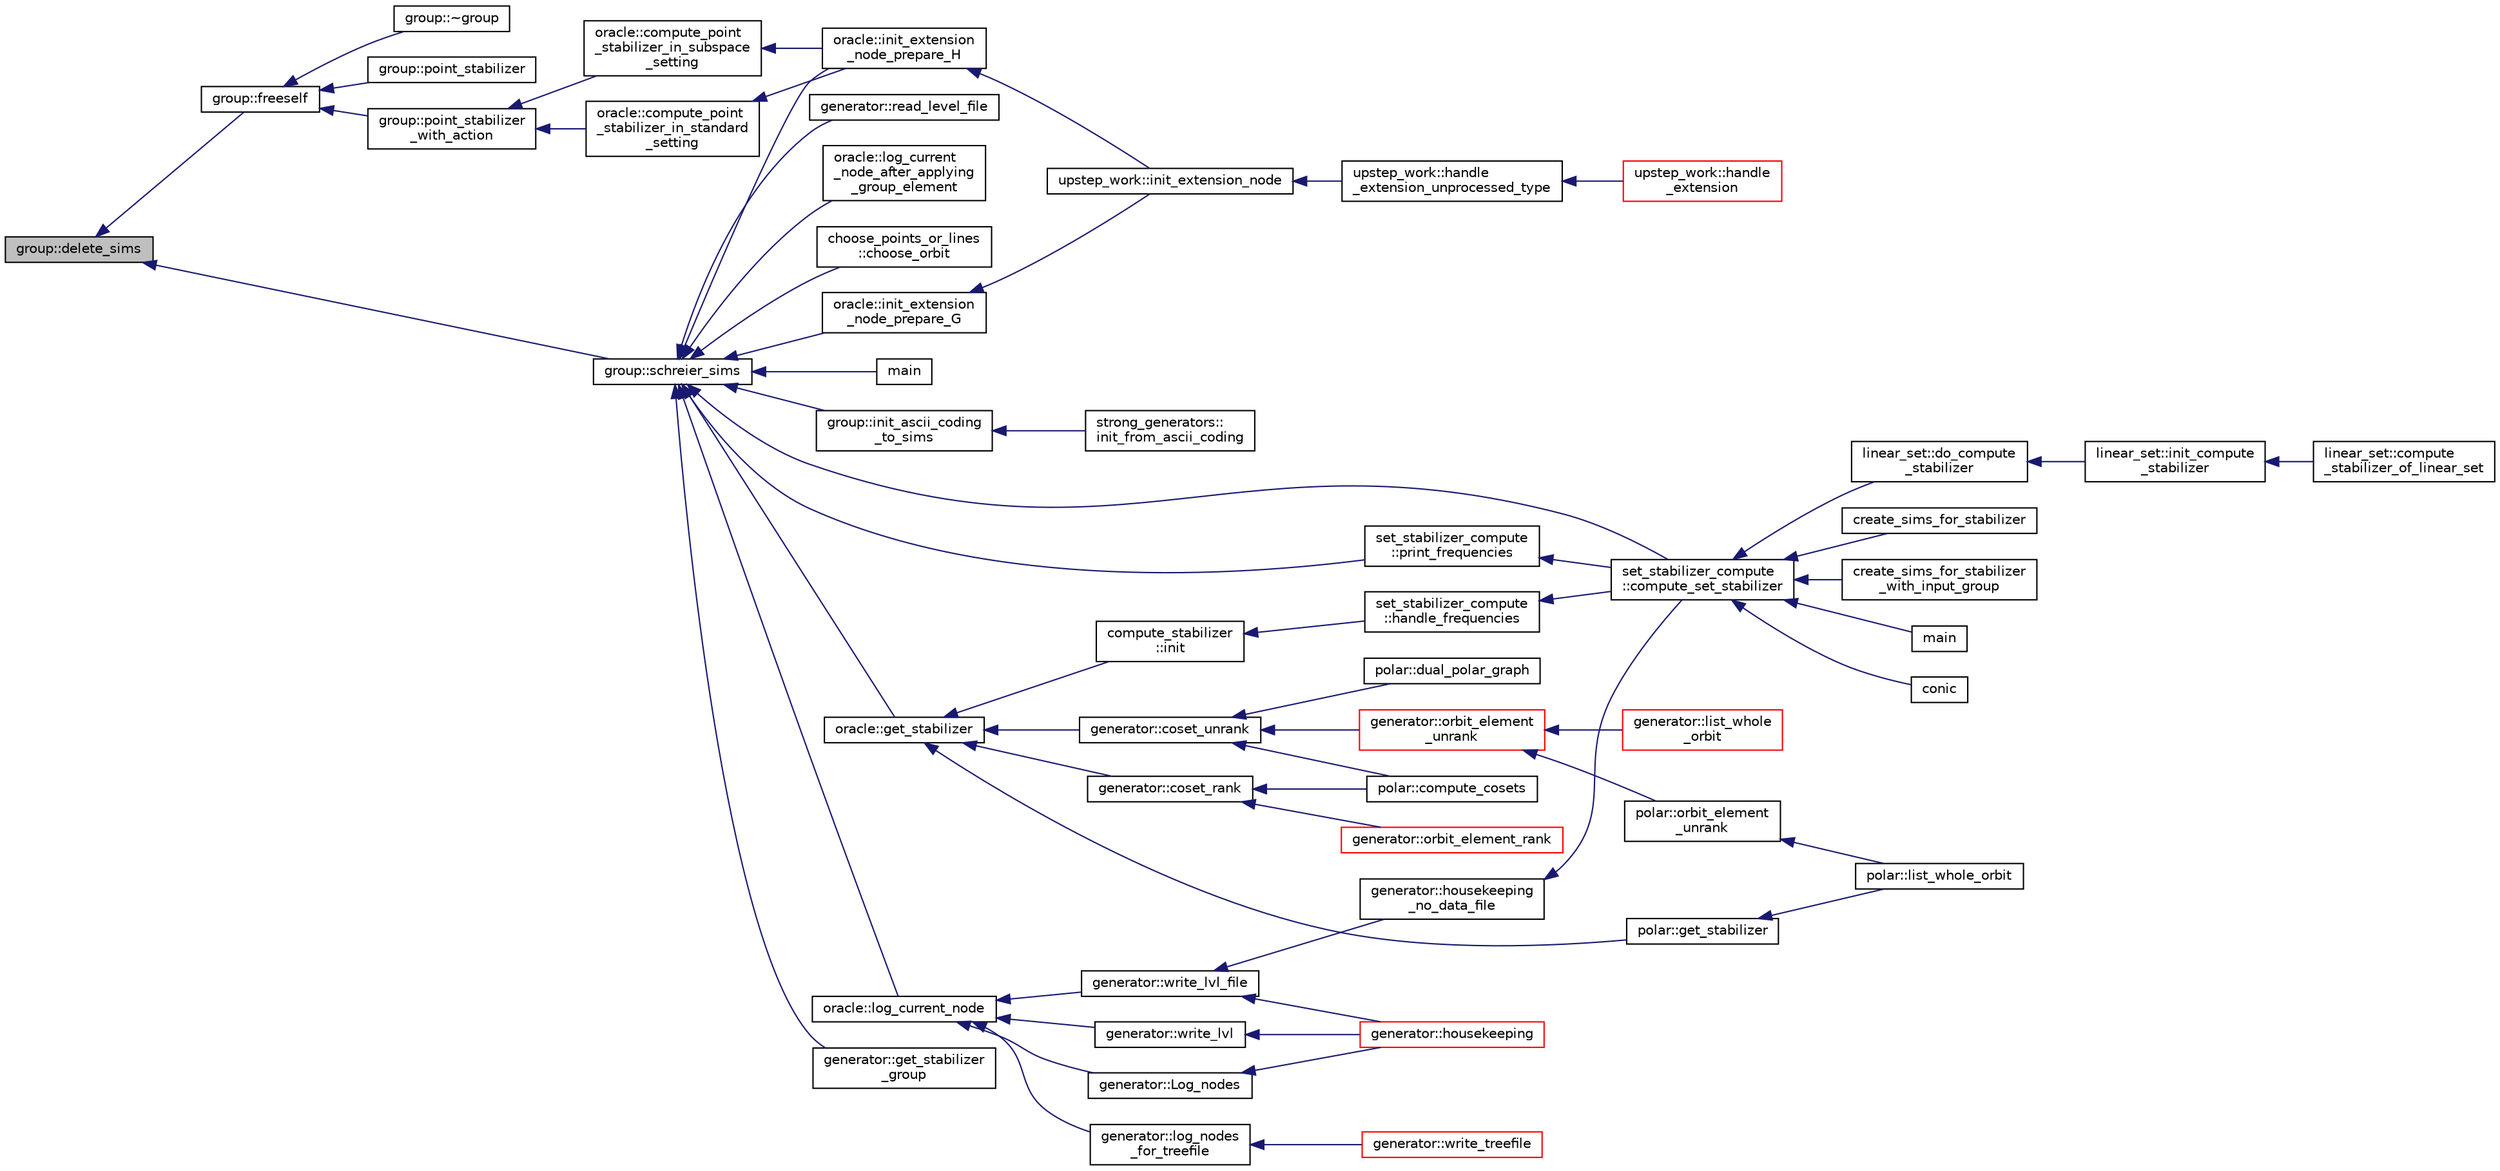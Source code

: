 digraph "group::delete_sims"
{
  edge [fontname="Helvetica",fontsize="10",labelfontname="Helvetica",labelfontsize="10"];
  node [fontname="Helvetica",fontsize="10",shape=record];
  rankdir="LR";
  Node222 [label="group::delete_sims",height=0.2,width=0.4,color="black", fillcolor="grey75", style="filled", fontcolor="black"];
  Node222 -> Node223 [dir="back",color="midnightblue",fontsize="10",style="solid",fontname="Helvetica"];
  Node223 [label="group::freeself",height=0.2,width=0.4,color="black", fillcolor="white", style="filled",URL="$d1/db7/classgroup.html#a43d679f29a588271c1eaeefe94bed282"];
  Node223 -> Node224 [dir="back",color="midnightblue",fontsize="10",style="solid",fontname="Helvetica"];
  Node224 [label="group::~group",height=0.2,width=0.4,color="black", fillcolor="white", style="filled",URL="$d1/db7/classgroup.html#a1004fae3de56db559882f3e77623f844"];
  Node223 -> Node225 [dir="back",color="midnightblue",fontsize="10",style="solid",fontname="Helvetica"];
  Node225 [label="group::point_stabilizer",height=0.2,width=0.4,color="black", fillcolor="white", style="filled",URL="$d1/db7/classgroup.html#a36f1034ef2d4a7d1e7a5aed426bd4d16"];
  Node223 -> Node226 [dir="back",color="midnightblue",fontsize="10",style="solid",fontname="Helvetica"];
  Node226 [label="group::point_stabilizer\l_with_action",height=0.2,width=0.4,color="black", fillcolor="white", style="filled",URL="$d1/db7/classgroup.html#a4bf09ea3350d11ee1e0757d0a02ac3cc"];
  Node226 -> Node227 [dir="back",color="midnightblue",fontsize="10",style="solid",fontname="Helvetica"];
  Node227 [label="oracle::compute_point\l_stabilizer_in_subspace\l_setting",height=0.2,width=0.4,color="black", fillcolor="white", style="filled",URL="$d7/da7/classoracle.html#ac88b56b30c84a4b5cd9b75869d468025"];
  Node227 -> Node228 [dir="back",color="midnightblue",fontsize="10",style="solid",fontname="Helvetica"];
  Node228 [label="oracle::init_extension\l_node_prepare_H",height=0.2,width=0.4,color="black", fillcolor="white", style="filled",URL="$d7/da7/classoracle.html#a6a121e9674bbd011685430a95dbc1b77"];
  Node228 -> Node229 [dir="back",color="midnightblue",fontsize="10",style="solid",fontname="Helvetica"];
  Node229 [label="upstep_work::init_extension_node",height=0.2,width=0.4,color="black", fillcolor="white", style="filled",URL="$d2/dd6/classupstep__work.html#ad74931a4c6dc97102d405a755433297d"];
  Node229 -> Node230 [dir="back",color="midnightblue",fontsize="10",style="solid",fontname="Helvetica"];
  Node230 [label="upstep_work::handle\l_extension_unprocessed_type",height=0.2,width=0.4,color="black", fillcolor="white", style="filled",URL="$d2/dd6/classupstep__work.html#a4687dfab87eb7d0646cb79008dd3d32d"];
  Node230 -> Node231 [dir="back",color="midnightblue",fontsize="10",style="solid",fontname="Helvetica"];
  Node231 [label="upstep_work::handle\l_extension",height=0.2,width=0.4,color="red", fillcolor="white", style="filled",URL="$d2/dd6/classupstep__work.html#ad8ba22a74e9884f92e11340b24e6a6d6"];
  Node226 -> Node302 [dir="back",color="midnightblue",fontsize="10",style="solid",fontname="Helvetica"];
  Node302 [label="oracle::compute_point\l_stabilizer_in_standard\l_setting",height=0.2,width=0.4,color="black", fillcolor="white", style="filled",URL="$d7/da7/classoracle.html#afa7b2b71cd2ccbb807a740d6e1085982"];
  Node302 -> Node228 [dir="back",color="midnightblue",fontsize="10",style="solid",fontname="Helvetica"];
  Node222 -> Node303 [dir="back",color="midnightblue",fontsize="10",style="solid",fontname="Helvetica"];
  Node303 [label="group::schreier_sims",height=0.2,width=0.4,color="black", fillcolor="white", style="filled",URL="$d1/db7/classgroup.html#a224ed784f302897ca0c0e578446afa08"];
  Node303 -> Node304 [dir="back",color="midnightblue",fontsize="10",style="solid",fontname="Helvetica"];
  Node304 [label="main",height=0.2,width=0.4,color="black", fillcolor="white", style="filled",URL="$d0/dfc/transpose_8_c.html#a217dbf8b442f20279ea00b898af96f52"];
  Node303 -> Node305 [dir="back",color="midnightblue",fontsize="10",style="solid",fontname="Helvetica"];
  Node305 [label="group::init_ascii_coding\l_to_sims",height=0.2,width=0.4,color="black", fillcolor="white", style="filled",URL="$d1/db7/classgroup.html#ac868c381717192f1a8f0ece1158a3cb5"];
  Node305 -> Node306 [dir="back",color="midnightblue",fontsize="10",style="solid",fontname="Helvetica"];
  Node306 [label="strong_generators::\linit_from_ascii_coding",height=0.2,width=0.4,color="black", fillcolor="white", style="filled",URL="$dc/d09/classstrong__generators.html#affe2c3088c70cdb7b5b67b5d9a6b5375"];
  Node303 -> Node235 [dir="back",color="midnightblue",fontsize="10",style="solid",fontname="Helvetica"];
  Node235 [label="set_stabilizer_compute\l::compute_set_stabilizer",height=0.2,width=0.4,color="black", fillcolor="white", style="filled",URL="$d8/dc6/classset__stabilizer__compute.html#ad4f92074322e98c7cd0ed5d4f8486b76"];
  Node235 -> Node236 [dir="back",color="midnightblue",fontsize="10",style="solid",fontname="Helvetica"];
  Node236 [label="main",height=0.2,width=0.4,color="black", fillcolor="white", style="filled",URL="$db/d67/test__hyperoval_8_c.html#a3c04138a5bfe5d72780bb7e82a18e627"];
  Node235 -> Node237 [dir="back",color="midnightblue",fontsize="10",style="solid",fontname="Helvetica"];
  Node237 [label="conic",height=0.2,width=0.4,color="black", fillcolor="white", style="filled",URL="$d4/de8/conic_8_c.html#a96def9474b981a9d5831a9b48d85d652"];
  Node235 -> Node238 [dir="back",color="midnightblue",fontsize="10",style="solid",fontname="Helvetica"];
  Node238 [label="linear_set::do_compute\l_stabilizer",height=0.2,width=0.4,color="black", fillcolor="white", style="filled",URL="$dd/d86/classlinear__set.html#ae8f58ded28fb5370f4459cca42b7463b"];
  Node238 -> Node239 [dir="back",color="midnightblue",fontsize="10",style="solid",fontname="Helvetica"];
  Node239 [label="linear_set::init_compute\l_stabilizer",height=0.2,width=0.4,color="black", fillcolor="white", style="filled",URL="$dd/d86/classlinear__set.html#a0cc3eaec1896fdc977b62e94623b055b"];
  Node239 -> Node240 [dir="back",color="midnightblue",fontsize="10",style="solid",fontname="Helvetica"];
  Node240 [label="linear_set::compute\l_stabilizer_of_linear_set",height=0.2,width=0.4,color="black", fillcolor="white", style="filled",URL="$dd/d86/classlinear__set.html#a098a133edfbaae0fd347a69c50bdbee2"];
  Node235 -> Node241 [dir="back",color="midnightblue",fontsize="10",style="solid",fontname="Helvetica"];
  Node241 [label="create_sims_for_stabilizer",height=0.2,width=0.4,color="black", fillcolor="white", style="filled",URL="$d0/d76/tl__algebra__and__number__theory_8h.html#af2c67d225072549409be710ac3cd30f8"];
  Node235 -> Node242 [dir="back",color="midnightblue",fontsize="10",style="solid",fontname="Helvetica"];
  Node242 [label="create_sims_for_stabilizer\l_with_input_group",height=0.2,width=0.4,color="black", fillcolor="white", style="filled",URL="$d0/d76/tl__algebra__and__number__theory_8h.html#af5482567a8d6ba5c2fe593bf6f7f9a0f"];
  Node303 -> Node307 [dir="back",color="midnightblue",fontsize="10",style="solid",fontname="Helvetica"];
  Node307 [label="set_stabilizer_compute\l::print_frequencies",height=0.2,width=0.4,color="black", fillcolor="white", style="filled",URL="$d8/dc6/classset__stabilizer__compute.html#aaa16ded0007c24b61d16b8ba65c51283"];
  Node307 -> Node235 [dir="back",color="midnightblue",fontsize="10",style="solid",fontname="Helvetica"];
  Node303 -> Node308 [dir="back",color="midnightblue",fontsize="10",style="solid",fontname="Helvetica"];
  Node308 [label="generator::get_stabilizer\l_group",height=0.2,width=0.4,color="black", fillcolor="white", style="filled",URL="$d7/d73/classgenerator.html#a1a1ffde2c62084e556850b8142a9152c"];
  Node303 -> Node309 [dir="back",color="midnightblue",fontsize="10",style="solid",fontname="Helvetica"];
  Node309 [label="generator::read_level_file",height=0.2,width=0.4,color="black", fillcolor="white", style="filled",URL="$d7/d73/classgenerator.html#a2f706a252cb52357a8c214972a50c994"];
  Node303 -> Node310 [dir="back",color="midnightblue",fontsize="10",style="solid",fontname="Helvetica"];
  Node310 [label="oracle::init_extension\l_node_prepare_G",height=0.2,width=0.4,color="black", fillcolor="white", style="filled",URL="$d7/da7/classoracle.html#afa9983d0c22028563d6a6b812c888b32"];
  Node310 -> Node229 [dir="back",color="midnightblue",fontsize="10",style="solid",fontname="Helvetica"];
  Node303 -> Node228 [dir="back",color="midnightblue",fontsize="10",style="solid",fontname="Helvetica"];
  Node303 -> Node311 [dir="back",color="midnightblue",fontsize="10",style="solid",fontname="Helvetica"];
  Node311 [label="oracle::get_stabilizer",height=0.2,width=0.4,color="black", fillcolor="white", style="filled",URL="$d7/da7/classoracle.html#a66344906577c7688e2e5f3d0c5748d2c"];
  Node311 -> Node312 [dir="back",color="midnightblue",fontsize="10",style="solid",fontname="Helvetica"];
  Node312 [label="polar::get_stabilizer",height=0.2,width=0.4,color="black", fillcolor="white", style="filled",URL="$da/d1c/classpolar.html#a02d21f42aa46c13add56aa88fb33ed81"];
  Node312 -> Node313 [dir="back",color="midnightblue",fontsize="10",style="solid",fontname="Helvetica"];
  Node313 [label="polar::list_whole_orbit",height=0.2,width=0.4,color="black", fillcolor="white", style="filled",URL="$da/d1c/classpolar.html#a26f04b7c75e45604ab772931ed2916fd"];
  Node311 -> Node314 [dir="back",color="midnightblue",fontsize="10",style="solid",fontname="Helvetica"];
  Node314 [label="compute_stabilizer\l::init",height=0.2,width=0.4,color="black", fillcolor="white", style="filled",URL="$d8/d30/classcompute__stabilizer.html#a36a1729430f317a65559220a8206a7d7"];
  Node314 -> Node315 [dir="back",color="midnightblue",fontsize="10",style="solid",fontname="Helvetica"];
  Node315 [label="set_stabilizer_compute\l::handle_frequencies",height=0.2,width=0.4,color="black", fillcolor="white", style="filled",URL="$d8/dc6/classset__stabilizer__compute.html#a247c31bc3f19f22dadbfd7607cbaaa78"];
  Node315 -> Node235 [dir="back",color="midnightblue",fontsize="10",style="solid",fontname="Helvetica"];
  Node311 -> Node316 [dir="back",color="midnightblue",fontsize="10",style="solid",fontname="Helvetica"];
  Node316 [label="generator::coset_unrank",height=0.2,width=0.4,color="black", fillcolor="white", style="filled",URL="$d7/d73/classgenerator.html#a489f02ee804f130f666029a46020aaf6"];
  Node316 -> Node317 [dir="back",color="midnightblue",fontsize="10",style="solid",fontname="Helvetica"];
  Node317 [label="polar::compute_cosets",height=0.2,width=0.4,color="black", fillcolor="white", style="filled",URL="$da/d1c/classpolar.html#a1fae83636607982bad299fd84380fc40"];
  Node316 -> Node318 [dir="back",color="midnightblue",fontsize="10",style="solid",fontname="Helvetica"];
  Node318 [label="polar::dual_polar_graph",height=0.2,width=0.4,color="black", fillcolor="white", style="filled",URL="$da/d1c/classpolar.html#a6e5e2b0d9d3447cac72cb82ce3d2e9e5"];
  Node316 -> Node319 [dir="back",color="midnightblue",fontsize="10",style="solid",fontname="Helvetica"];
  Node319 [label="generator::orbit_element\l_unrank",height=0.2,width=0.4,color="red", fillcolor="white", style="filled",URL="$d7/d73/classgenerator.html#a26a8d0b1964170e19dcbd37fa0a4957f"];
  Node319 -> Node320 [dir="back",color="midnightblue",fontsize="10",style="solid",fontname="Helvetica"];
  Node320 [label="polar::orbit_element\l_unrank",height=0.2,width=0.4,color="black", fillcolor="white", style="filled",URL="$da/d1c/classpolar.html#abcc67b841c60f84478e531f9facf0b82"];
  Node320 -> Node313 [dir="back",color="midnightblue",fontsize="10",style="solid",fontname="Helvetica"];
  Node319 -> Node321 [dir="back",color="midnightblue",fontsize="10",style="solid",fontname="Helvetica"];
  Node321 [label="generator::list_whole\l_orbit",height=0.2,width=0.4,color="red", fillcolor="white", style="filled",URL="$d7/d73/classgenerator.html#aa102d1c1e32f0cd1dafeab1e0d1c18c1"];
  Node311 -> Node335 [dir="back",color="midnightblue",fontsize="10",style="solid",fontname="Helvetica"];
  Node335 [label="generator::coset_rank",height=0.2,width=0.4,color="black", fillcolor="white", style="filled",URL="$d7/d73/classgenerator.html#aee00240c0ae71885dd9d23b5423c56d9"];
  Node335 -> Node317 [dir="back",color="midnightblue",fontsize="10",style="solid",fontname="Helvetica"];
  Node335 -> Node336 [dir="back",color="midnightblue",fontsize="10",style="solid",fontname="Helvetica"];
  Node336 [label="generator::orbit_element_rank",height=0.2,width=0.4,color="red", fillcolor="white", style="filled",URL="$d7/d73/classgenerator.html#a98e10a923dffa737fdb6ebc703d53fae"];
  Node303 -> Node338 [dir="back",color="midnightblue",fontsize="10",style="solid",fontname="Helvetica"];
  Node338 [label="oracle::log_current_node",height=0.2,width=0.4,color="black", fillcolor="white", style="filled",URL="$d7/da7/classoracle.html#a51f9cd387e52812e9a67f4d9cfcca603"];
  Node338 -> Node339 [dir="back",color="midnightblue",fontsize="10",style="solid",fontname="Helvetica"];
  Node339 [label="generator::write_lvl_file",height=0.2,width=0.4,color="black", fillcolor="white", style="filled",URL="$d7/d73/classgenerator.html#a3d343cf5a5831b03d1bda3d89b1dd935"];
  Node339 -> Node340 [dir="back",color="midnightblue",fontsize="10",style="solid",fontname="Helvetica"];
  Node340 [label="generator::housekeeping",height=0.2,width=0.4,color="red", fillcolor="white", style="filled",URL="$d7/d73/classgenerator.html#aaf2bd92e8f74eb9fbc3244a6dde6f78c"];
  Node339 -> Node341 [dir="back",color="midnightblue",fontsize="10",style="solid",fontname="Helvetica"];
  Node341 [label="generator::housekeeping\l_no_data_file",height=0.2,width=0.4,color="black", fillcolor="white", style="filled",URL="$d7/d73/classgenerator.html#a6c09d8dc65abd5c79f3310e8293a56d8"];
  Node341 -> Node235 [dir="back",color="midnightblue",fontsize="10",style="solid",fontname="Helvetica"];
  Node338 -> Node342 [dir="back",color="midnightblue",fontsize="10",style="solid",fontname="Helvetica"];
  Node342 [label="generator::write_lvl",height=0.2,width=0.4,color="black", fillcolor="white", style="filled",URL="$d7/d73/classgenerator.html#a4427cbf38ba677033cea15f1ca62cce0"];
  Node342 -> Node340 [dir="back",color="midnightblue",fontsize="10",style="solid",fontname="Helvetica"];
  Node338 -> Node343 [dir="back",color="midnightblue",fontsize="10",style="solid",fontname="Helvetica"];
  Node343 [label="generator::log_nodes\l_for_treefile",height=0.2,width=0.4,color="black", fillcolor="white", style="filled",URL="$d7/d73/classgenerator.html#af759fd46cd675616d4816dddf6cdcab6"];
  Node343 -> Node344 [dir="back",color="midnightblue",fontsize="10",style="solid",fontname="Helvetica"];
  Node344 [label="generator::write_treefile",height=0.2,width=0.4,color="red", fillcolor="white", style="filled",URL="$d7/d73/classgenerator.html#a5c684cbe4faa75f676549200c475f5c3"];
  Node338 -> Node346 [dir="back",color="midnightblue",fontsize="10",style="solid",fontname="Helvetica"];
  Node346 [label="generator::Log_nodes",height=0.2,width=0.4,color="black", fillcolor="white", style="filled",URL="$d7/d73/classgenerator.html#ae9af20d24cee32bf11fe6cb9f9d8cfdf"];
  Node346 -> Node340 [dir="back",color="midnightblue",fontsize="10",style="solid",fontname="Helvetica"];
  Node303 -> Node347 [dir="back",color="midnightblue",fontsize="10",style="solid",fontname="Helvetica"];
  Node347 [label="oracle::log_current\l_node_after_applying\l_group_element",height=0.2,width=0.4,color="black", fillcolor="white", style="filled",URL="$d7/da7/classoracle.html#a83654fe90c42572ee993416b5d1c4cb5"];
  Node303 -> Node348 [dir="back",color="midnightblue",fontsize="10",style="solid",fontname="Helvetica"];
  Node348 [label="choose_points_or_lines\l::choose_orbit",height=0.2,width=0.4,color="black", fillcolor="white", style="filled",URL="$d6/d75/classchoose__points__or__lines.html#a17def7dc2b9407b483d887fb24fab74d"];
}
